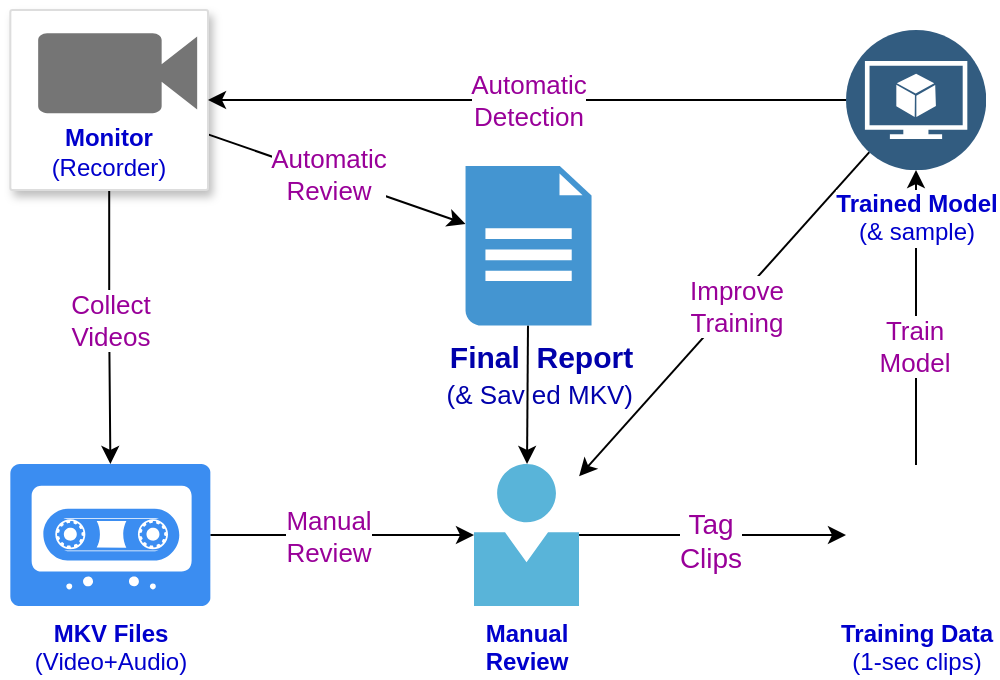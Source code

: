 <mxfile version="28.2.5">
  <diagram name="Page-1" id="MFXw7IZ9nbuQc1YiCY-4">
    <mxGraphModel dx="1426" dy="871" grid="1" gridSize="10" guides="1" tooltips="1" connect="1" arrows="1" fold="1" page="1" pageScale="1" pageWidth="850" pageHeight="1100" math="0" shadow="0">
      <root>
        <mxCell id="0" />
        <mxCell id="1" parent="0" />
        <mxCell id="I4hKqhIRD1dmnEb9o42N-5" value="" style="edgeStyle=orthogonalEdgeStyle;rounded=0;orthogonalLoop=1;jettySize=auto;html=1;" parent="1" source="I4hKqhIRD1dmnEb9o42N-1" target="I4hKqhIRD1dmnEb9o42N-3" edge="1">
          <mxGeometry relative="1" as="geometry" />
        </mxCell>
        <mxCell id="I4hKqhIRD1dmnEb9o42N-18" value="Collect&lt;br&gt;Videos" style="edgeLabel;html=1;align=center;verticalAlign=middle;resizable=0;points=[];fontColor=#990099;fontSize=13;" parent="I4hKqhIRD1dmnEb9o42N-5" vertex="1" connectable="0">
          <mxGeometry x="-0.061" relative="1" as="geometry">
            <mxPoint as="offset" />
          </mxGeometry>
        </mxCell>
        <mxCell id="I4hKqhIRD1dmnEb9o42N-45" value="" style="rounded=0;orthogonalLoop=1;jettySize=auto;html=1;" parent="1" source="I4hKqhIRD1dmnEb9o42N-1" target="I4hKqhIRD1dmnEb9o42N-37" edge="1">
          <mxGeometry relative="1" as="geometry" />
        </mxCell>
        <mxCell id="I4hKqhIRD1dmnEb9o42N-46" value="Automatic&lt;br&gt;Review" style="edgeLabel;html=1;align=center;verticalAlign=middle;resizable=0;points=[];fontColor=#990099;fontSize=13;" parent="I4hKqhIRD1dmnEb9o42N-45" vertex="1" connectable="0">
          <mxGeometry x="0.134" relative="1" as="geometry">
            <mxPoint x="-13" y="-6" as="offset" />
          </mxGeometry>
        </mxCell>
        <mxCell id="I4hKqhIRD1dmnEb9o42N-1" value="&lt;font color=&quot;#0000cc&quot;&gt;&lt;b style=&quot;&quot;&gt;Monitor&lt;br&gt;&lt;/b&gt;(Recorder)&lt;/font&gt;" style="strokeColor=#dddddd;shadow=1;strokeWidth=1;rounded=1;absoluteArcSize=1;arcSize=2;labelPosition=center;verticalLabelPosition=middle;align=center;verticalAlign=bottom;spacingLeft=0;fontColor=#999999;fontSize=12;whiteSpace=wrap;spacingBottom=2;html=1;" parent="1" vertex="1">
          <mxGeometry x="81.17" y="98" width="98.83" height="90" as="geometry" />
        </mxCell>
        <mxCell id="I4hKqhIRD1dmnEb9o42N-2" value="" style="sketch=0;dashed=0;connectable=0;html=1;fillColor=#757575;strokeColor=none;shape=mxgraph.gcp2.record;part=1;" parent="I4hKqhIRD1dmnEb9o42N-1" vertex="1">
          <mxGeometry x="0.5" width="79.5" height="40" relative="1" as="geometry">
            <mxPoint x="-35.5" y="11.57" as="offset" />
          </mxGeometry>
        </mxCell>
        <mxCell id="I4hKqhIRD1dmnEb9o42N-14" value="" style="edgeStyle=orthogonalEdgeStyle;rounded=0;orthogonalLoop=1;jettySize=auto;html=1;" parent="1" source="I4hKqhIRD1dmnEb9o42N-3" target="I4hKqhIRD1dmnEb9o42N-10" edge="1">
          <mxGeometry relative="1" as="geometry" />
        </mxCell>
        <mxCell id="I4hKqhIRD1dmnEb9o42N-19" value="Manual&lt;br&gt;Review" style="edgeLabel;html=1;align=center;verticalAlign=middle;resizable=0;points=[];fontColor=#990099;fontSize=13;" parent="I4hKqhIRD1dmnEb9o42N-14" vertex="1" connectable="0">
          <mxGeometry x="-0.323" relative="1" as="geometry">
            <mxPoint x="14" as="offset" />
          </mxGeometry>
        </mxCell>
        <mxCell id="I4hKqhIRD1dmnEb9o42N-3" value="&lt;b&gt;MKV Files&lt;/b&gt;&lt;br&gt;(Video+Audio)" style="sketch=0;html=1;aspect=fixed;strokeColor=none;shadow=0;fillColor=#3B8DF1;verticalAlign=top;labelPosition=center;verticalLabelPosition=bottom;shape=mxgraph.gcp2.tape_record;fontColor=#0000CC;" parent="1" vertex="1">
          <mxGeometry x="81.17" y="325" width="100" height="71" as="geometry" />
        </mxCell>
        <mxCell id="I4hKqhIRD1dmnEb9o42N-15" value="" style="edgeStyle=orthogonalEdgeStyle;rounded=0;orthogonalLoop=1;jettySize=auto;html=1;" parent="1" source="I4hKqhIRD1dmnEb9o42N-10" target="I4hKqhIRD1dmnEb9o42N-11" edge="1">
          <mxGeometry relative="1" as="geometry" />
        </mxCell>
        <mxCell id="I4hKqhIRD1dmnEb9o42N-20" value="Tag&lt;br&gt;Clips" style="edgeLabel;html=1;align=center;verticalAlign=middle;resizable=0;points=[];fontColor=#990099;fontSize=14;" parent="I4hKqhIRD1dmnEb9o42N-15" vertex="1" connectable="0">
          <mxGeometry x="-0.216" y="-2" relative="1" as="geometry">
            <mxPoint x="13" as="offset" />
          </mxGeometry>
        </mxCell>
        <mxCell id="I4hKqhIRD1dmnEb9o42N-10" value="&lt;b&gt;Manual&lt;br&gt;Review&lt;/b&gt;" style="image;sketch=0;aspect=fixed;html=1;points=[];align=center;fontSize=12;image=img/lib/mscae/Person.svg;fontColor=#0000CC;" parent="1" vertex="1">
          <mxGeometry x="313" y="325" width="52.54" height="71" as="geometry" />
        </mxCell>
        <mxCell id="I4hKqhIRD1dmnEb9o42N-17" value="" style="edgeStyle=orthogonalEdgeStyle;rounded=0;orthogonalLoop=1;jettySize=auto;html=1;" parent="1" source="I4hKqhIRD1dmnEb9o42N-11" target="I4hKqhIRD1dmnEb9o42N-16" edge="1">
          <mxGeometry relative="1" as="geometry" />
        </mxCell>
        <mxCell id="I4hKqhIRD1dmnEb9o42N-21" value="Train&lt;br&gt;Model" style="edgeLabel;html=1;align=center;verticalAlign=middle;resizable=0;points=[];fontColor=#990099;fontSize=13;" parent="I4hKqhIRD1dmnEb9o42N-17" vertex="1" connectable="0">
          <mxGeometry x="-0.195" y="1" relative="1" as="geometry">
            <mxPoint as="offset" />
          </mxGeometry>
        </mxCell>
        <mxCell id="I4hKqhIRD1dmnEb9o42N-11" value="&lt;b&gt;Training Data&lt;/b&gt;&lt;div&gt;(1-sec clips)&lt;/div&gt;" style="shape=image;html=1;verticalAlign=top;verticalLabelPosition=bottom;labelBackgroundColor=#ffffff;imageAspect=0;aspect=fixed;image=https://cdn0.iconfinder.com/data/icons/mtt-web-icons/139/article-128.png;fontColor=#0000CC;" parent="1" vertex="1">
          <mxGeometry x="499" y="325.5" width="70" height="70" as="geometry" />
        </mxCell>
        <mxCell id="I4hKqhIRD1dmnEb9o42N-23" value="" style="rounded=0;orthogonalLoop=1;jettySize=auto;html=1;" parent="1" source="I4hKqhIRD1dmnEb9o42N-16" target="I4hKqhIRD1dmnEb9o42N-10" edge="1">
          <mxGeometry relative="1" as="geometry" />
        </mxCell>
        <mxCell id="I4hKqhIRD1dmnEb9o42N-24" value="Improve&lt;br&gt;Training" style="edgeLabel;html=1;align=center;verticalAlign=middle;resizable=0;points=[];fontColor=#990099;fontSize=13;" parent="I4hKqhIRD1dmnEb9o42N-23" vertex="1" connectable="0">
          <mxGeometry x="-0.067" y="1" relative="1" as="geometry">
            <mxPoint as="offset" />
          </mxGeometry>
        </mxCell>
        <mxCell id="I4hKqhIRD1dmnEb9o42N-41" value="" style="edgeStyle=orthogonalEdgeStyle;rounded=0;orthogonalLoop=1;jettySize=auto;html=1;" parent="1" source="I4hKqhIRD1dmnEb9o42N-16" target="I4hKqhIRD1dmnEb9o42N-1" edge="1">
          <mxGeometry relative="1" as="geometry" />
        </mxCell>
        <mxCell id="I4hKqhIRD1dmnEb9o42N-42" value="Automatic&lt;br style=&quot;font-size: 13px;&quot;&gt;Detection" style="edgeLabel;html=1;align=center;verticalAlign=middle;resizable=0;points=[];fontColor=#990099;fontSize=13;" parent="I4hKqhIRD1dmnEb9o42N-41" vertex="1" connectable="0">
          <mxGeometry x="-0.151" relative="1" as="geometry">
            <mxPoint x="-24" as="offset" />
          </mxGeometry>
        </mxCell>
        <mxCell id="I4hKqhIRD1dmnEb9o42N-16" value="&lt;b&gt;Trained Model&lt;/b&gt;&lt;br&gt;(&amp;amp; sample)" style="image;aspect=fixed;perimeter=ellipsePerimeter;html=1;align=center;shadow=0;dashed=0;fontColor=#0000CC;labelBackgroundColor=default;fontSize=12;spacingTop=3;image=img/lib/ibm/data/model.svg;" parent="1" vertex="1">
          <mxGeometry x="499" y="108" width="70" height="70" as="geometry" />
        </mxCell>
        <mxCell id="I4hKqhIRD1dmnEb9o42N-34" value="" style="rounded=0;orthogonalLoop=1;jettySize=auto;html=1;strokeColor=#000000;" parent="1" source="I4hKqhIRD1dmnEb9o42N-37" target="I4hKqhIRD1dmnEb9o42N-10" edge="1">
          <mxGeometry relative="1" as="geometry">
            <mxPoint x="339.294" y="183.5" as="sourcePoint" />
          </mxGeometry>
        </mxCell>
        <mxCell id="I4hKqhIRD1dmnEb9o42N-37" value="&lt;b style=&quot;font-size: 15px;&quot;&gt;&amp;nbsp; &amp;nbsp;Final&amp;nbsp; Report&lt;/b&gt;&lt;br style=&quot;font-size: 15px;&quot;&gt;&lt;font style=&quot;font-size: 13px;&quot;&gt;&amp;nbsp; &amp;nbsp;(&amp;amp; Sav ed MKV)&lt;/font&gt;" style="shadow=0;dashed=0;html=1;strokeColor=none;fillColor=#4495D1;labelPosition=center;verticalLabelPosition=bottom;verticalAlign=top;align=center;outlineConnect=0;shape=mxgraph.veeam.2d.report;fontColor=#0000AB;fontSize=15;" parent="1" vertex="1">
          <mxGeometry x="308.77" y="176" width="63" height="79.8" as="geometry" />
        </mxCell>
      </root>
    </mxGraphModel>
  </diagram>
</mxfile>
